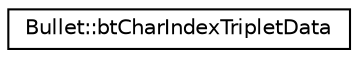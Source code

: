 digraph "Graphical Class Hierarchy"
{
  edge [fontname="Helvetica",fontsize="10",labelfontname="Helvetica",labelfontsize="10"];
  node [fontname="Helvetica",fontsize="10",shape=record];
  rankdir="LR";
  Node1 [label="Bullet::btCharIndexTripletData",height=0.2,width=0.4,color="black", fillcolor="white", style="filled",URL="$class_bullet_1_1bt_char_index_triplet_data.html"];
}
